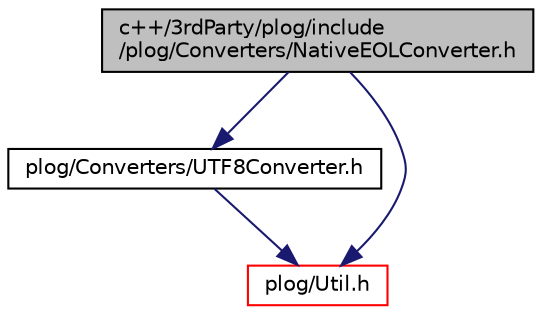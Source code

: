 digraph "c++/3rdParty/plog/include/plog/Converters/NativeEOLConverter.h"
{
 // LATEX_PDF_SIZE
  bgcolor="transparent";
  edge [fontname="Helvetica",fontsize="10",labelfontname="Helvetica",labelfontsize="10"];
  node [fontname="Helvetica",fontsize="10",shape=record];
  Node1 [label="c++/3rdParty/plog/include\l/plog/Converters/NativeEOLConverter.h",height=0.2,width=0.4,color="black", fillcolor="grey75", style="filled", fontcolor="black",tooltip=" "];
  Node1 -> Node2 [color="midnightblue",fontsize="10",style="solid",fontname="Helvetica"];
  Node2 [label="plog/Converters/UTF8Converter.h",height=0.2,width=0.4,color="black",URL="$_u_t_f8_converter_8h.html",tooltip=" "];
  Node2 -> Node3 [color="midnightblue",fontsize="10",style="solid",fontname="Helvetica"];
  Node3 [label="plog/Util.h",height=0.2,width=0.4,color="red",URL="$_util_8h.html",tooltip=" "];
  Node1 -> Node3 [color="midnightblue",fontsize="10",style="solid",fontname="Helvetica"];
}
